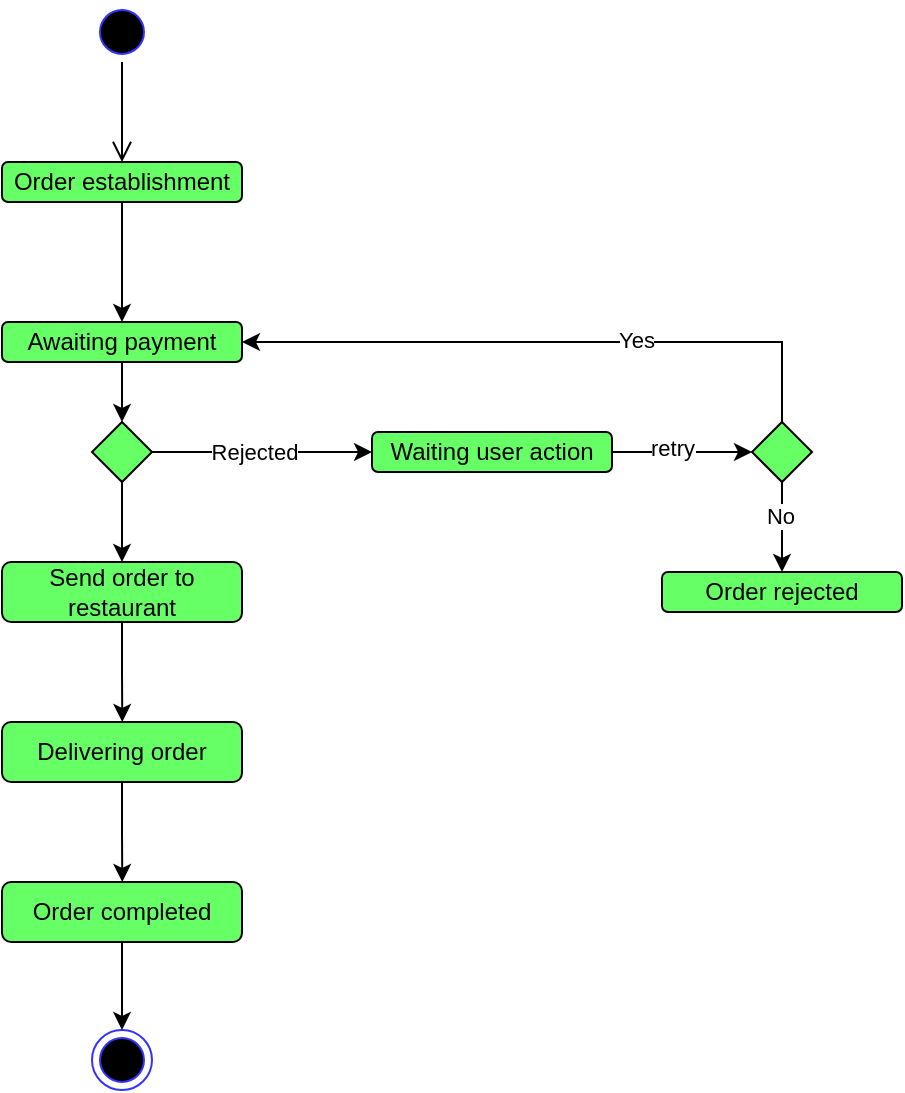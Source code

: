 <mxfile version="20.4.1" type="github"><diagram id="D6s27hOq09k0bvxCkh26" name="Страница 1"><mxGraphModel dx="1394" dy="782" grid="1" gridSize="10" guides="1" tooltips="1" connect="1" arrows="1" fold="1" page="1" pageScale="1" pageWidth="827" pageHeight="1169" math="0" shadow="0"><root><mxCell id="0"/><mxCell id="1" parent="0"/><mxCell id="s-fFvdl7C5qJyj7K8z6y-1" value="" style="ellipse;html=1;shape=endState;fillColor=#000000;strokeColor=#3333FF;" vertex="1" parent="1"><mxGeometry x="240" y="554" width="30" height="30" as="geometry"/></mxCell><mxCell id="s-fFvdl7C5qJyj7K8z6y-2" value="" style="ellipse;html=1;shape=startState;fillColor=#000000;strokeColor=#3333FF;" vertex="1" parent="1"><mxGeometry x="240" y="40" width="30" height="30" as="geometry"/></mxCell><mxCell id="s-fFvdl7C5qJyj7K8z6y-3" value="" style="edgeStyle=orthogonalEdgeStyle;html=1;verticalAlign=bottom;endArrow=open;endSize=8;strokeColor=#000000;rounded=0;" edge="1" source="s-fFvdl7C5qJyj7K8z6y-2" parent="1"><mxGeometry relative="1" as="geometry"><mxPoint x="255" y="120" as="targetPoint"/><Array as="points"/></mxGeometry></mxCell><mxCell id="s-fFvdl7C5qJyj7K8z6y-6" style="edgeStyle=orthogonalEdgeStyle;rounded=0;orthogonalLoop=1;jettySize=auto;html=1;exitX=0.5;exitY=1;exitDx=0;exitDy=0;entryX=0.5;entryY=0;entryDx=0;entryDy=0;strokeColor=#000000;" edge="1" parent="1" source="s-fFvdl7C5qJyj7K8z6y-4" target="s-fFvdl7C5qJyj7K8z6y-5"><mxGeometry relative="1" as="geometry"/></mxCell><mxCell id="s-fFvdl7C5qJyj7K8z6y-4" value="Order establishment" style="rounded=1;whiteSpace=wrap;html=1;strokeColor=#000000;fillColor=#66FF66;" vertex="1" parent="1"><mxGeometry x="195" y="120" width="120" height="20" as="geometry"/></mxCell><mxCell id="s-fFvdl7C5qJyj7K8z6y-9" style="edgeStyle=orthogonalEdgeStyle;rounded=0;orthogonalLoop=1;jettySize=auto;html=1;exitX=0.5;exitY=1;exitDx=0;exitDy=0;strokeColor=#000000;" edge="1" parent="1" source="s-fFvdl7C5qJyj7K8z6y-5" target="s-fFvdl7C5qJyj7K8z6y-7"><mxGeometry relative="1" as="geometry"/></mxCell><mxCell id="s-fFvdl7C5qJyj7K8z6y-5" value="Awaiting payment" style="rounded=1;whiteSpace=wrap;html=1;strokeColor=#000000;fillColor=#66FF66;" vertex="1" parent="1"><mxGeometry x="195" y="200" width="120" height="20" as="geometry"/></mxCell><mxCell id="s-fFvdl7C5qJyj7K8z6y-10" style="edgeStyle=orthogonalEdgeStyle;rounded=0;orthogonalLoop=1;jettySize=auto;html=1;exitX=1;exitY=0.5;exitDx=0;exitDy=0;strokeColor=#000000;" edge="1" parent="1" source="s-fFvdl7C5qJyj7K8z6y-7"><mxGeometry relative="1" as="geometry"><mxPoint x="380" y="265" as="targetPoint"/></mxGeometry></mxCell><mxCell id="s-fFvdl7C5qJyj7K8z6y-11" value="Rejected" style="edgeLabel;html=1;align=center;verticalAlign=middle;resizable=0;points=[];" vertex="1" connectable="0" parent="s-fFvdl7C5qJyj7K8z6y-10"><mxGeometry x="-0.404" y="-1" relative="1" as="geometry"><mxPoint x="18" y="-1" as="offset"/></mxGeometry></mxCell><mxCell id="s-fFvdl7C5qJyj7K8z6y-25" style="edgeStyle=orthogonalEdgeStyle;rounded=0;orthogonalLoop=1;jettySize=auto;html=1;strokeColor=#000000;" edge="1" parent="1" source="s-fFvdl7C5qJyj7K8z6y-7" target="s-fFvdl7C5qJyj7K8z6y-24"><mxGeometry relative="1" as="geometry"/></mxCell><mxCell id="s-fFvdl7C5qJyj7K8z6y-7" value="" style="rhombus;whiteSpace=wrap;html=1;strokeColor=#000000;fillColor=#66FF66;" vertex="1" parent="1"><mxGeometry x="240" y="250" width="30" height="30" as="geometry"/></mxCell><mxCell id="s-fFvdl7C5qJyj7K8z6y-16" style="edgeStyle=orthogonalEdgeStyle;rounded=0;orthogonalLoop=1;jettySize=auto;html=1;entryX=0;entryY=0.5;entryDx=0;entryDy=0;strokeColor=#000000;" edge="1" parent="1" source="s-fFvdl7C5qJyj7K8z6y-14" target="s-fFvdl7C5qJyj7K8z6y-15"><mxGeometry relative="1" as="geometry"/></mxCell><mxCell id="s-fFvdl7C5qJyj7K8z6y-17" value="retry" style="edgeLabel;html=1;align=center;verticalAlign=middle;resizable=0;points=[];" vertex="1" connectable="0" parent="s-fFvdl7C5qJyj7K8z6y-16"><mxGeometry x="-0.159" y="2" relative="1" as="geometry"><mxPoint as="offset"/></mxGeometry></mxCell><mxCell id="s-fFvdl7C5qJyj7K8z6y-14" value="Waiting user action" style="rounded=1;whiteSpace=wrap;html=1;strokeColor=#000000;fillColor=#66FF66;" vertex="1" parent="1"><mxGeometry x="380" y="255" width="120" height="20" as="geometry"/></mxCell><mxCell id="s-fFvdl7C5qJyj7K8z6y-18" style="edgeStyle=orthogonalEdgeStyle;rounded=0;orthogonalLoop=1;jettySize=auto;html=1;exitX=0.5;exitY=0;exitDx=0;exitDy=0;entryX=1;entryY=0.5;entryDx=0;entryDy=0;strokeColor=#000000;" edge="1" parent="1" source="s-fFvdl7C5qJyj7K8z6y-15" target="s-fFvdl7C5qJyj7K8z6y-5"><mxGeometry relative="1" as="geometry"/></mxCell><mxCell id="s-fFvdl7C5qJyj7K8z6y-19" value="Yes" style="edgeLabel;html=1;align=center;verticalAlign=middle;resizable=0;points=[];" vertex="1" connectable="0" parent="s-fFvdl7C5qJyj7K8z6y-18"><mxGeometry x="-0.27" y="-1" relative="1" as="geometry"><mxPoint as="offset"/></mxGeometry></mxCell><mxCell id="s-fFvdl7C5qJyj7K8z6y-21" value="" style="edgeStyle=orthogonalEdgeStyle;rounded=0;orthogonalLoop=1;jettySize=auto;html=1;strokeColor=#000000;" edge="1" parent="1" source="s-fFvdl7C5qJyj7K8z6y-15" target="s-fFvdl7C5qJyj7K8z6y-20"><mxGeometry relative="1" as="geometry"/></mxCell><mxCell id="s-fFvdl7C5qJyj7K8z6y-22" value="No" style="edgeLabel;html=1;align=center;verticalAlign=middle;resizable=0;points=[];" vertex="1" connectable="0" parent="s-fFvdl7C5qJyj7K8z6y-21"><mxGeometry x="-0.238" y="-1" relative="1" as="geometry"><mxPoint as="offset"/></mxGeometry></mxCell><mxCell id="s-fFvdl7C5qJyj7K8z6y-15" value="" style="rhombus;whiteSpace=wrap;html=1;strokeColor=#000000;fillColor=#66FF66;" vertex="1" parent="1"><mxGeometry x="570" y="250" width="30" height="30" as="geometry"/></mxCell><mxCell id="s-fFvdl7C5qJyj7K8z6y-20" value="Order rejected" style="rounded=1;whiteSpace=wrap;html=1;strokeColor=#000000;fillColor=#66FF66;" vertex="1" parent="1"><mxGeometry x="525" y="325" width="120" height="20" as="geometry"/></mxCell><mxCell id="s-fFvdl7C5qJyj7K8z6y-27" style="edgeStyle=orthogonalEdgeStyle;rounded=0;orthogonalLoop=1;jettySize=auto;html=1;exitX=0.5;exitY=1;exitDx=0;exitDy=0;strokeColor=#000000;" edge="1" parent="1" source="s-fFvdl7C5qJyj7K8z6y-24"><mxGeometry relative="1" as="geometry"><mxPoint x="255.143" y="400" as="targetPoint"/></mxGeometry></mxCell><mxCell id="s-fFvdl7C5qJyj7K8z6y-24" value="Send order to restaurant" style="rounded=1;whiteSpace=wrap;html=1;strokeColor=#000000;fillColor=#66FF66;" vertex="1" parent="1"><mxGeometry x="195" y="320" width="120" height="30" as="geometry"/></mxCell><mxCell id="s-fFvdl7C5qJyj7K8z6y-29" style="edgeStyle=orthogonalEdgeStyle;rounded=0;orthogonalLoop=1;jettySize=auto;html=1;exitX=0.5;exitY=1;exitDx=0;exitDy=0;strokeColor=#000000;" edge="1" parent="1" source="s-fFvdl7C5qJyj7K8z6y-28"><mxGeometry relative="1" as="geometry"><mxPoint x="255.143" y="480" as="targetPoint"/></mxGeometry></mxCell><mxCell id="s-fFvdl7C5qJyj7K8z6y-28" value="Delivering order" style="rounded=1;whiteSpace=wrap;html=1;strokeColor=#000000;fillColor=#66FF66;" vertex="1" parent="1"><mxGeometry x="195" y="400" width="120" height="30" as="geometry"/></mxCell><mxCell id="s-fFvdl7C5qJyj7K8z6y-31" style="edgeStyle=orthogonalEdgeStyle;rounded=0;orthogonalLoop=1;jettySize=auto;html=1;exitX=0.5;exitY=1;exitDx=0;exitDy=0;entryX=0.5;entryY=0;entryDx=0;entryDy=0;strokeColor=#000000;" edge="1" parent="1" source="s-fFvdl7C5qJyj7K8z6y-30" target="s-fFvdl7C5qJyj7K8z6y-1"><mxGeometry relative="1" as="geometry"/></mxCell><mxCell id="s-fFvdl7C5qJyj7K8z6y-30" value="Order completed" style="rounded=1;whiteSpace=wrap;html=1;strokeColor=#000000;fillColor=#66FF66;" vertex="1" parent="1"><mxGeometry x="195" y="480" width="120" height="30" as="geometry"/></mxCell></root></mxGraphModel></diagram></mxfile>